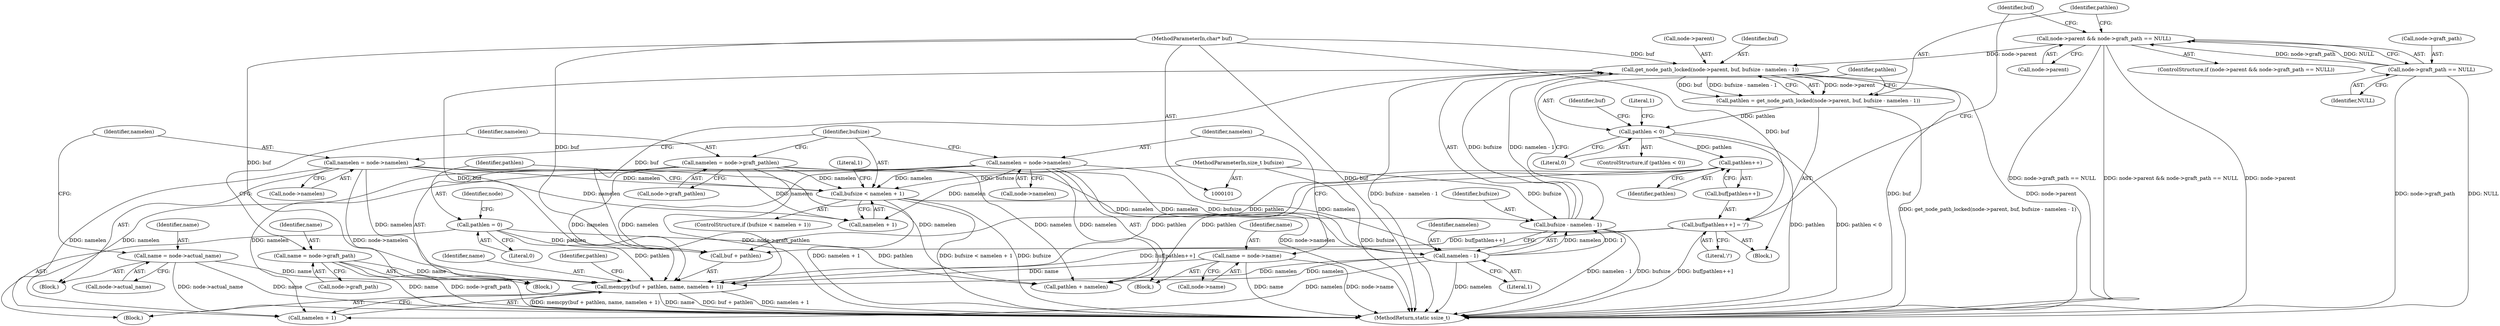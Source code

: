 digraph "0_Android_864e2e22fcd0cba3f5e67680ccabd0302dfda45d@API" {
"1000202" [label="(Call,memcpy(buf + pathlen, name, namelen + 1))"];
"1000178" [label="(Call,get_node_path_locked(node->parent, buf, bufsize - namelen - 1))"];
"1000166" [label="(Call,node->parent && node->graft_path == NULL)"];
"1000170" [label="(Call,node->graft_path == NULL)"];
"1000103" [label="(MethodParameterIn,char* buf)"];
"1000183" [label="(Call,bufsize - namelen - 1)"];
"1000152" [label="(Call,bufsize < namelen + 1)"];
"1000104" [label="(MethodParameterIn,size_t bufsize)"];
"1000134" [label="(Call,namelen = node->namelen)"];
"1000118" [label="(Call,namelen = node->graft_pathlen)"];
"1000146" [label="(Call,namelen = node->namelen)"];
"1000185" [label="(Call,namelen - 1)"];
"1000196" [label="(Call,buf[pathlen++] = '/')"];
"1000199" [label="(Call,pathlen++)"];
"1000189" [label="(Call,pathlen < 0)"];
"1000176" [label="(Call,pathlen = get_node_path_locked(node->parent, buf, bufsize - namelen - 1))"];
"1000162" [label="(Call,pathlen = 0)"];
"1000129" [label="(Call,name = node->actual_name)"];
"1000141" [label="(Call,name = node->name)"];
"1000113" [label="(Call,name = node->graft_path)"];
"1000185" [label="(Call,namelen - 1)"];
"1000166" [label="(Call,node->parent && node->graft_path == NULL)"];
"1000160" [label="(Literal,1)"];
"1000135" [label="(Identifier,namelen)"];
"1000119" [label="(Identifier,namelen)"];
"1000198" [label="(Identifier,buf)"];
"1000104" [label="(MethodParameterIn,size_t bufsize)"];
"1000103" [label="(MethodParameterIn,char* buf)"];
"1000129" [label="(Call,name = node->actual_name)"];
"1000128" [label="(Block,)"];
"1000197" [label="(Call,buf[pathlen++])"];
"1000163" [label="(Identifier,pathlen)"];
"1000146" [label="(Call,namelen = node->namelen)"];
"1000191" [label="(Literal,0)"];
"1000187" [label="(Literal,1)"];
"1000115" [label="(Call,node->graft_path)"];
"1000175" [label="(Block,)"];
"1000201" [label="(Literal,'/')"];
"1000142" [label="(Identifier,name)"];
"1000162" [label="(Call,pathlen = 0)"];
"1000176" [label="(Call,pathlen = get_node_path_locked(node->parent, buf, bufsize - namelen - 1))"];
"1000199" [label="(Call,pathlen++)"];
"1000177" [label="(Identifier,pathlen)"];
"1000130" [label="(Identifier,name)"];
"1000204" [label="(Identifier,buf)"];
"1000179" [label="(Call,node->parent)"];
"1000189" [label="(Call,pathlen < 0)"];
"1000214" [label="(MethodReturn,static ssize_t)"];
"1000203" [label="(Call,buf + pathlen)"];
"1000211" [label="(Call,pathlen + namelen)"];
"1000136" [label="(Call,node->namelen)"];
"1000148" [label="(Call,node->namelen)"];
"1000170" [label="(Call,node->graft_path == NULL)"];
"1000165" [label="(ControlStructure,if (node->parent && node->graft_path == NULL))"];
"1000168" [label="(Identifier,node)"];
"1000140" [label="(Block,)"];
"1000143" [label="(Call,node->name)"];
"1000188" [label="(ControlStructure,if (pathlen < 0))"];
"1000200" [label="(Identifier,pathlen)"];
"1000154" [label="(Call,namelen + 1)"];
"1000167" [label="(Call,node->parent)"];
"1000196" [label="(Call,buf[pathlen++] = '/')"];
"1000206" [label="(Identifier,name)"];
"1000134" [label="(Call,namelen = node->namelen)"];
"1000131" [label="(Call,node->actual_name)"];
"1000174" [label="(Identifier,NULL)"];
"1000164" [label="(Literal,0)"];
"1000184" [label="(Identifier,bufsize)"];
"1000178" [label="(Call,get_node_path_locked(node->parent, buf, bufsize - namelen - 1))"];
"1000182" [label="(Identifier,buf)"];
"1000113" [label="(Call,name = node->graft_path)"];
"1000141" [label="(Call,name = node->name)"];
"1000190" [label="(Identifier,pathlen)"];
"1000195" [label="(Literal,1)"];
"1000112" [label="(Block,)"];
"1000186" [label="(Identifier,namelen)"];
"1000114" [label="(Identifier,name)"];
"1000153" [label="(Identifier,bufsize)"];
"1000151" [label="(ControlStructure,if (bufsize < namelen + 1))"];
"1000147" [label="(Identifier,namelen)"];
"1000183" [label="(Call,bufsize - namelen - 1)"];
"1000105" [label="(Block,)"];
"1000212" [label="(Identifier,pathlen)"];
"1000152" [label="(Call,bufsize < namelen + 1)"];
"1000120" [label="(Call,node->graft_pathlen)"];
"1000207" [label="(Call,namelen + 1)"];
"1000118" [label="(Call,namelen = node->graft_pathlen)"];
"1000171" [label="(Call,node->graft_path)"];
"1000202" [label="(Call,memcpy(buf + pathlen, name, namelen + 1))"];
"1000202" -> "1000105"  [label="AST: "];
"1000202" -> "1000207"  [label="CFG: "];
"1000203" -> "1000202"  [label="AST: "];
"1000206" -> "1000202"  [label="AST: "];
"1000207" -> "1000202"  [label="AST: "];
"1000212" -> "1000202"  [label="CFG: "];
"1000202" -> "1000214"  [label="DDG: name"];
"1000202" -> "1000214"  [label="DDG: buf + pathlen"];
"1000202" -> "1000214"  [label="DDG: namelen + 1"];
"1000202" -> "1000214"  [label="DDG: memcpy(buf + pathlen, name, namelen + 1)"];
"1000178" -> "1000202"  [label="DDG: buf"];
"1000196" -> "1000202"  [label="DDG: buf[pathlen++]"];
"1000103" -> "1000202"  [label="DDG: buf"];
"1000199" -> "1000202"  [label="DDG: pathlen"];
"1000162" -> "1000202"  [label="DDG: pathlen"];
"1000129" -> "1000202"  [label="DDG: name"];
"1000141" -> "1000202"  [label="DDG: name"];
"1000113" -> "1000202"  [label="DDG: name"];
"1000185" -> "1000202"  [label="DDG: namelen"];
"1000134" -> "1000202"  [label="DDG: namelen"];
"1000118" -> "1000202"  [label="DDG: namelen"];
"1000146" -> "1000202"  [label="DDG: namelen"];
"1000178" -> "1000176"  [label="AST: "];
"1000178" -> "1000183"  [label="CFG: "];
"1000179" -> "1000178"  [label="AST: "];
"1000182" -> "1000178"  [label="AST: "];
"1000183" -> "1000178"  [label="AST: "];
"1000176" -> "1000178"  [label="CFG: "];
"1000178" -> "1000214"  [label="DDG: bufsize - namelen - 1"];
"1000178" -> "1000214"  [label="DDG: buf"];
"1000178" -> "1000214"  [label="DDG: node->parent"];
"1000178" -> "1000176"  [label="DDG: node->parent"];
"1000178" -> "1000176"  [label="DDG: buf"];
"1000178" -> "1000176"  [label="DDG: bufsize - namelen - 1"];
"1000166" -> "1000178"  [label="DDG: node->parent"];
"1000103" -> "1000178"  [label="DDG: buf"];
"1000183" -> "1000178"  [label="DDG: bufsize"];
"1000183" -> "1000178"  [label="DDG: namelen - 1"];
"1000178" -> "1000203"  [label="DDG: buf"];
"1000166" -> "1000165"  [label="AST: "];
"1000166" -> "1000167"  [label="CFG: "];
"1000166" -> "1000170"  [label="CFG: "];
"1000167" -> "1000166"  [label="AST: "];
"1000170" -> "1000166"  [label="AST: "];
"1000177" -> "1000166"  [label="CFG: "];
"1000204" -> "1000166"  [label="CFG: "];
"1000166" -> "1000214"  [label="DDG: node->graft_path == NULL"];
"1000166" -> "1000214"  [label="DDG: node->parent && node->graft_path == NULL"];
"1000166" -> "1000214"  [label="DDG: node->parent"];
"1000170" -> "1000166"  [label="DDG: node->graft_path"];
"1000170" -> "1000166"  [label="DDG: NULL"];
"1000170" -> "1000174"  [label="CFG: "];
"1000171" -> "1000170"  [label="AST: "];
"1000174" -> "1000170"  [label="AST: "];
"1000170" -> "1000214"  [label="DDG: NULL"];
"1000170" -> "1000214"  [label="DDG: node->graft_path"];
"1000103" -> "1000101"  [label="AST: "];
"1000103" -> "1000214"  [label="DDG: buf"];
"1000103" -> "1000196"  [label="DDG: buf"];
"1000103" -> "1000203"  [label="DDG: buf"];
"1000183" -> "1000185"  [label="CFG: "];
"1000184" -> "1000183"  [label="AST: "];
"1000185" -> "1000183"  [label="AST: "];
"1000183" -> "1000214"  [label="DDG: namelen - 1"];
"1000183" -> "1000214"  [label="DDG: bufsize"];
"1000152" -> "1000183"  [label="DDG: bufsize"];
"1000104" -> "1000183"  [label="DDG: bufsize"];
"1000185" -> "1000183"  [label="DDG: namelen"];
"1000185" -> "1000183"  [label="DDG: 1"];
"1000152" -> "1000151"  [label="AST: "];
"1000152" -> "1000154"  [label="CFG: "];
"1000153" -> "1000152"  [label="AST: "];
"1000154" -> "1000152"  [label="AST: "];
"1000160" -> "1000152"  [label="CFG: "];
"1000163" -> "1000152"  [label="CFG: "];
"1000152" -> "1000214"  [label="DDG: bufsize < namelen + 1"];
"1000152" -> "1000214"  [label="DDG: bufsize"];
"1000152" -> "1000214"  [label="DDG: namelen + 1"];
"1000104" -> "1000152"  [label="DDG: bufsize"];
"1000134" -> "1000152"  [label="DDG: namelen"];
"1000118" -> "1000152"  [label="DDG: namelen"];
"1000146" -> "1000152"  [label="DDG: namelen"];
"1000104" -> "1000101"  [label="AST: "];
"1000104" -> "1000214"  [label="DDG: bufsize"];
"1000134" -> "1000128"  [label="AST: "];
"1000134" -> "1000136"  [label="CFG: "];
"1000135" -> "1000134"  [label="AST: "];
"1000136" -> "1000134"  [label="AST: "];
"1000153" -> "1000134"  [label="CFG: "];
"1000134" -> "1000214"  [label="DDG: node->namelen"];
"1000134" -> "1000154"  [label="DDG: namelen"];
"1000134" -> "1000185"  [label="DDG: namelen"];
"1000134" -> "1000207"  [label="DDG: namelen"];
"1000134" -> "1000211"  [label="DDG: namelen"];
"1000118" -> "1000112"  [label="AST: "];
"1000118" -> "1000120"  [label="CFG: "];
"1000119" -> "1000118"  [label="AST: "];
"1000120" -> "1000118"  [label="AST: "];
"1000153" -> "1000118"  [label="CFG: "];
"1000118" -> "1000214"  [label="DDG: node->graft_pathlen"];
"1000118" -> "1000154"  [label="DDG: namelen"];
"1000118" -> "1000185"  [label="DDG: namelen"];
"1000118" -> "1000207"  [label="DDG: namelen"];
"1000118" -> "1000211"  [label="DDG: namelen"];
"1000146" -> "1000140"  [label="AST: "];
"1000146" -> "1000148"  [label="CFG: "];
"1000147" -> "1000146"  [label="AST: "];
"1000148" -> "1000146"  [label="AST: "];
"1000153" -> "1000146"  [label="CFG: "];
"1000146" -> "1000214"  [label="DDG: node->namelen"];
"1000146" -> "1000154"  [label="DDG: namelen"];
"1000146" -> "1000185"  [label="DDG: namelen"];
"1000146" -> "1000207"  [label="DDG: namelen"];
"1000146" -> "1000211"  [label="DDG: namelen"];
"1000185" -> "1000187"  [label="CFG: "];
"1000186" -> "1000185"  [label="AST: "];
"1000187" -> "1000185"  [label="AST: "];
"1000185" -> "1000214"  [label="DDG: namelen"];
"1000185" -> "1000207"  [label="DDG: namelen"];
"1000185" -> "1000211"  [label="DDG: namelen"];
"1000196" -> "1000175"  [label="AST: "];
"1000196" -> "1000201"  [label="CFG: "];
"1000197" -> "1000196"  [label="AST: "];
"1000201" -> "1000196"  [label="AST: "];
"1000204" -> "1000196"  [label="CFG: "];
"1000196" -> "1000214"  [label="DDG: buf[pathlen++]"];
"1000196" -> "1000203"  [label="DDG: buf[pathlen++]"];
"1000199" -> "1000197"  [label="AST: "];
"1000199" -> "1000200"  [label="CFG: "];
"1000200" -> "1000199"  [label="AST: "];
"1000197" -> "1000199"  [label="CFG: "];
"1000189" -> "1000199"  [label="DDG: pathlen"];
"1000199" -> "1000203"  [label="DDG: pathlen"];
"1000199" -> "1000211"  [label="DDG: pathlen"];
"1000189" -> "1000188"  [label="AST: "];
"1000189" -> "1000191"  [label="CFG: "];
"1000190" -> "1000189"  [label="AST: "];
"1000191" -> "1000189"  [label="AST: "];
"1000195" -> "1000189"  [label="CFG: "];
"1000198" -> "1000189"  [label="CFG: "];
"1000189" -> "1000214"  [label="DDG: pathlen"];
"1000189" -> "1000214"  [label="DDG: pathlen < 0"];
"1000176" -> "1000189"  [label="DDG: pathlen"];
"1000176" -> "1000175"  [label="AST: "];
"1000177" -> "1000176"  [label="AST: "];
"1000190" -> "1000176"  [label="CFG: "];
"1000176" -> "1000214"  [label="DDG: get_node_path_locked(node->parent, buf, bufsize - namelen - 1)"];
"1000162" -> "1000105"  [label="AST: "];
"1000162" -> "1000164"  [label="CFG: "];
"1000163" -> "1000162"  [label="AST: "];
"1000164" -> "1000162"  [label="AST: "];
"1000168" -> "1000162"  [label="CFG: "];
"1000162" -> "1000203"  [label="DDG: pathlen"];
"1000162" -> "1000211"  [label="DDG: pathlen"];
"1000129" -> "1000128"  [label="AST: "];
"1000129" -> "1000131"  [label="CFG: "];
"1000130" -> "1000129"  [label="AST: "];
"1000131" -> "1000129"  [label="AST: "];
"1000135" -> "1000129"  [label="CFG: "];
"1000129" -> "1000214"  [label="DDG: name"];
"1000129" -> "1000214"  [label="DDG: node->actual_name"];
"1000141" -> "1000140"  [label="AST: "];
"1000141" -> "1000143"  [label="CFG: "];
"1000142" -> "1000141"  [label="AST: "];
"1000143" -> "1000141"  [label="AST: "];
"1000147" -> "1000141"  [label="CFG: "];
"1000141" -> "1000214"  [label="DDG: name"];
"1000141" -> "1000214"  [label="DDG: node->name"];
"1000113" -> "1000112"  [label="AST: "];
"1000113" -> "1000115"  [label="CFG: "];
"1000114" -> "1000113"  [label="AST: "];
"1000115" -> "1000113"  [label="AST: "];
"1000119" -> "1000113"  [label="CFG: "];
"1000113" -> "1000214"  [label="DDG: name"];
"1000113" -> "1000214"  [label="DDG: node->graft_path"];
}

